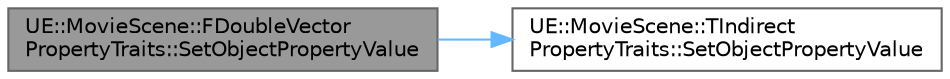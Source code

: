 digraph "UE::MovieScene::FDoubleVectorPropertyTraits::SetObjectPropertyValue"
{
 // INTERACTIVE_SVG=YES
 // LATEX_PDF_SIZE
  bgcolor="transparent";
  edge [fontname=Helvetica,fontsize=10,labelfontname=Helvetica,labelfontsize=10];
  node [fontname=Helvetica,fontsize=10,shape=box,height=0.2,width=0.4];
  rankdir="LR";
  Node1 [id="Node000001",label="UE::MovieScene::FDoubleVector\lPropertyTraits::SetObjectPropertyValue",height=0.2,width=0.4,color="gray40", fillcolor="grey60", style="filled", fontcolor="black",tooltip=" "];
  Node1 -> Node2 [id="edge1_Node000001_Node000002",color="steelblue1",style="solid",tooltip=" "];
  Node2 [id="Node000002",label="UE::MovieScene::TIndirect\lPropertyTraits::SetObjectPropertyValue",height=0.2,width=0.4,color="grey40", fillcolor="white", style="filled",URL="$d2/dc1/structUE_1_1MovieScene_1_1TIndirectPropertyTraits.html#a01e2dae5b7278babc5cde6a0b6325bd2",tooltip="Property Value Setters."];
}
